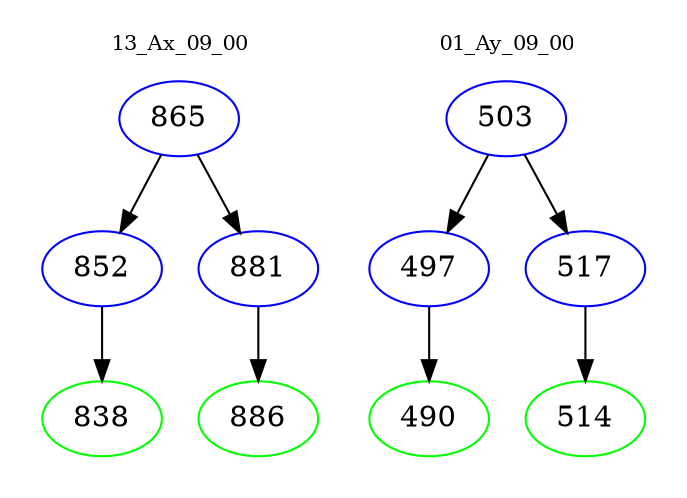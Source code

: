 digraph{
subgraph cluster_0 {
color = white
label = "13_Ax_09_00";
fontsize=10;
T0_865 [label="865", color="blue"]
T0_865 -> T0_852 [color="black"]
T0_852 [label="852", color="blue"]
T0_852 -> T0_838 [color="black"]
T0_838 [label="838", color="green"]
T0_865 -> T0_881 [color="black"]
T0_881 [label="881", color="blue"]
T0_881 -> T0_886 [color="black"]
T0_886 [label="886", color="green"]
}
subgraph cluster_1 {
color = white
label = "01_Ay_09_00";
fontsize=10;
T1_503 [label="503", color="blue"]
T1_503 -> T1_497 [color="black"]
T1_497 [label="497", color="blue"]
T1_497 -> T1_490 [color="black"]
T1_490 [label="490", color="green"]
T1_503 -> T1_517 [color="black"]
T1_517 [label="517", color="blue"]
T1_517 -> T1_514 [color="black"]
T1_514 [label="514", color="green"]
}
}
